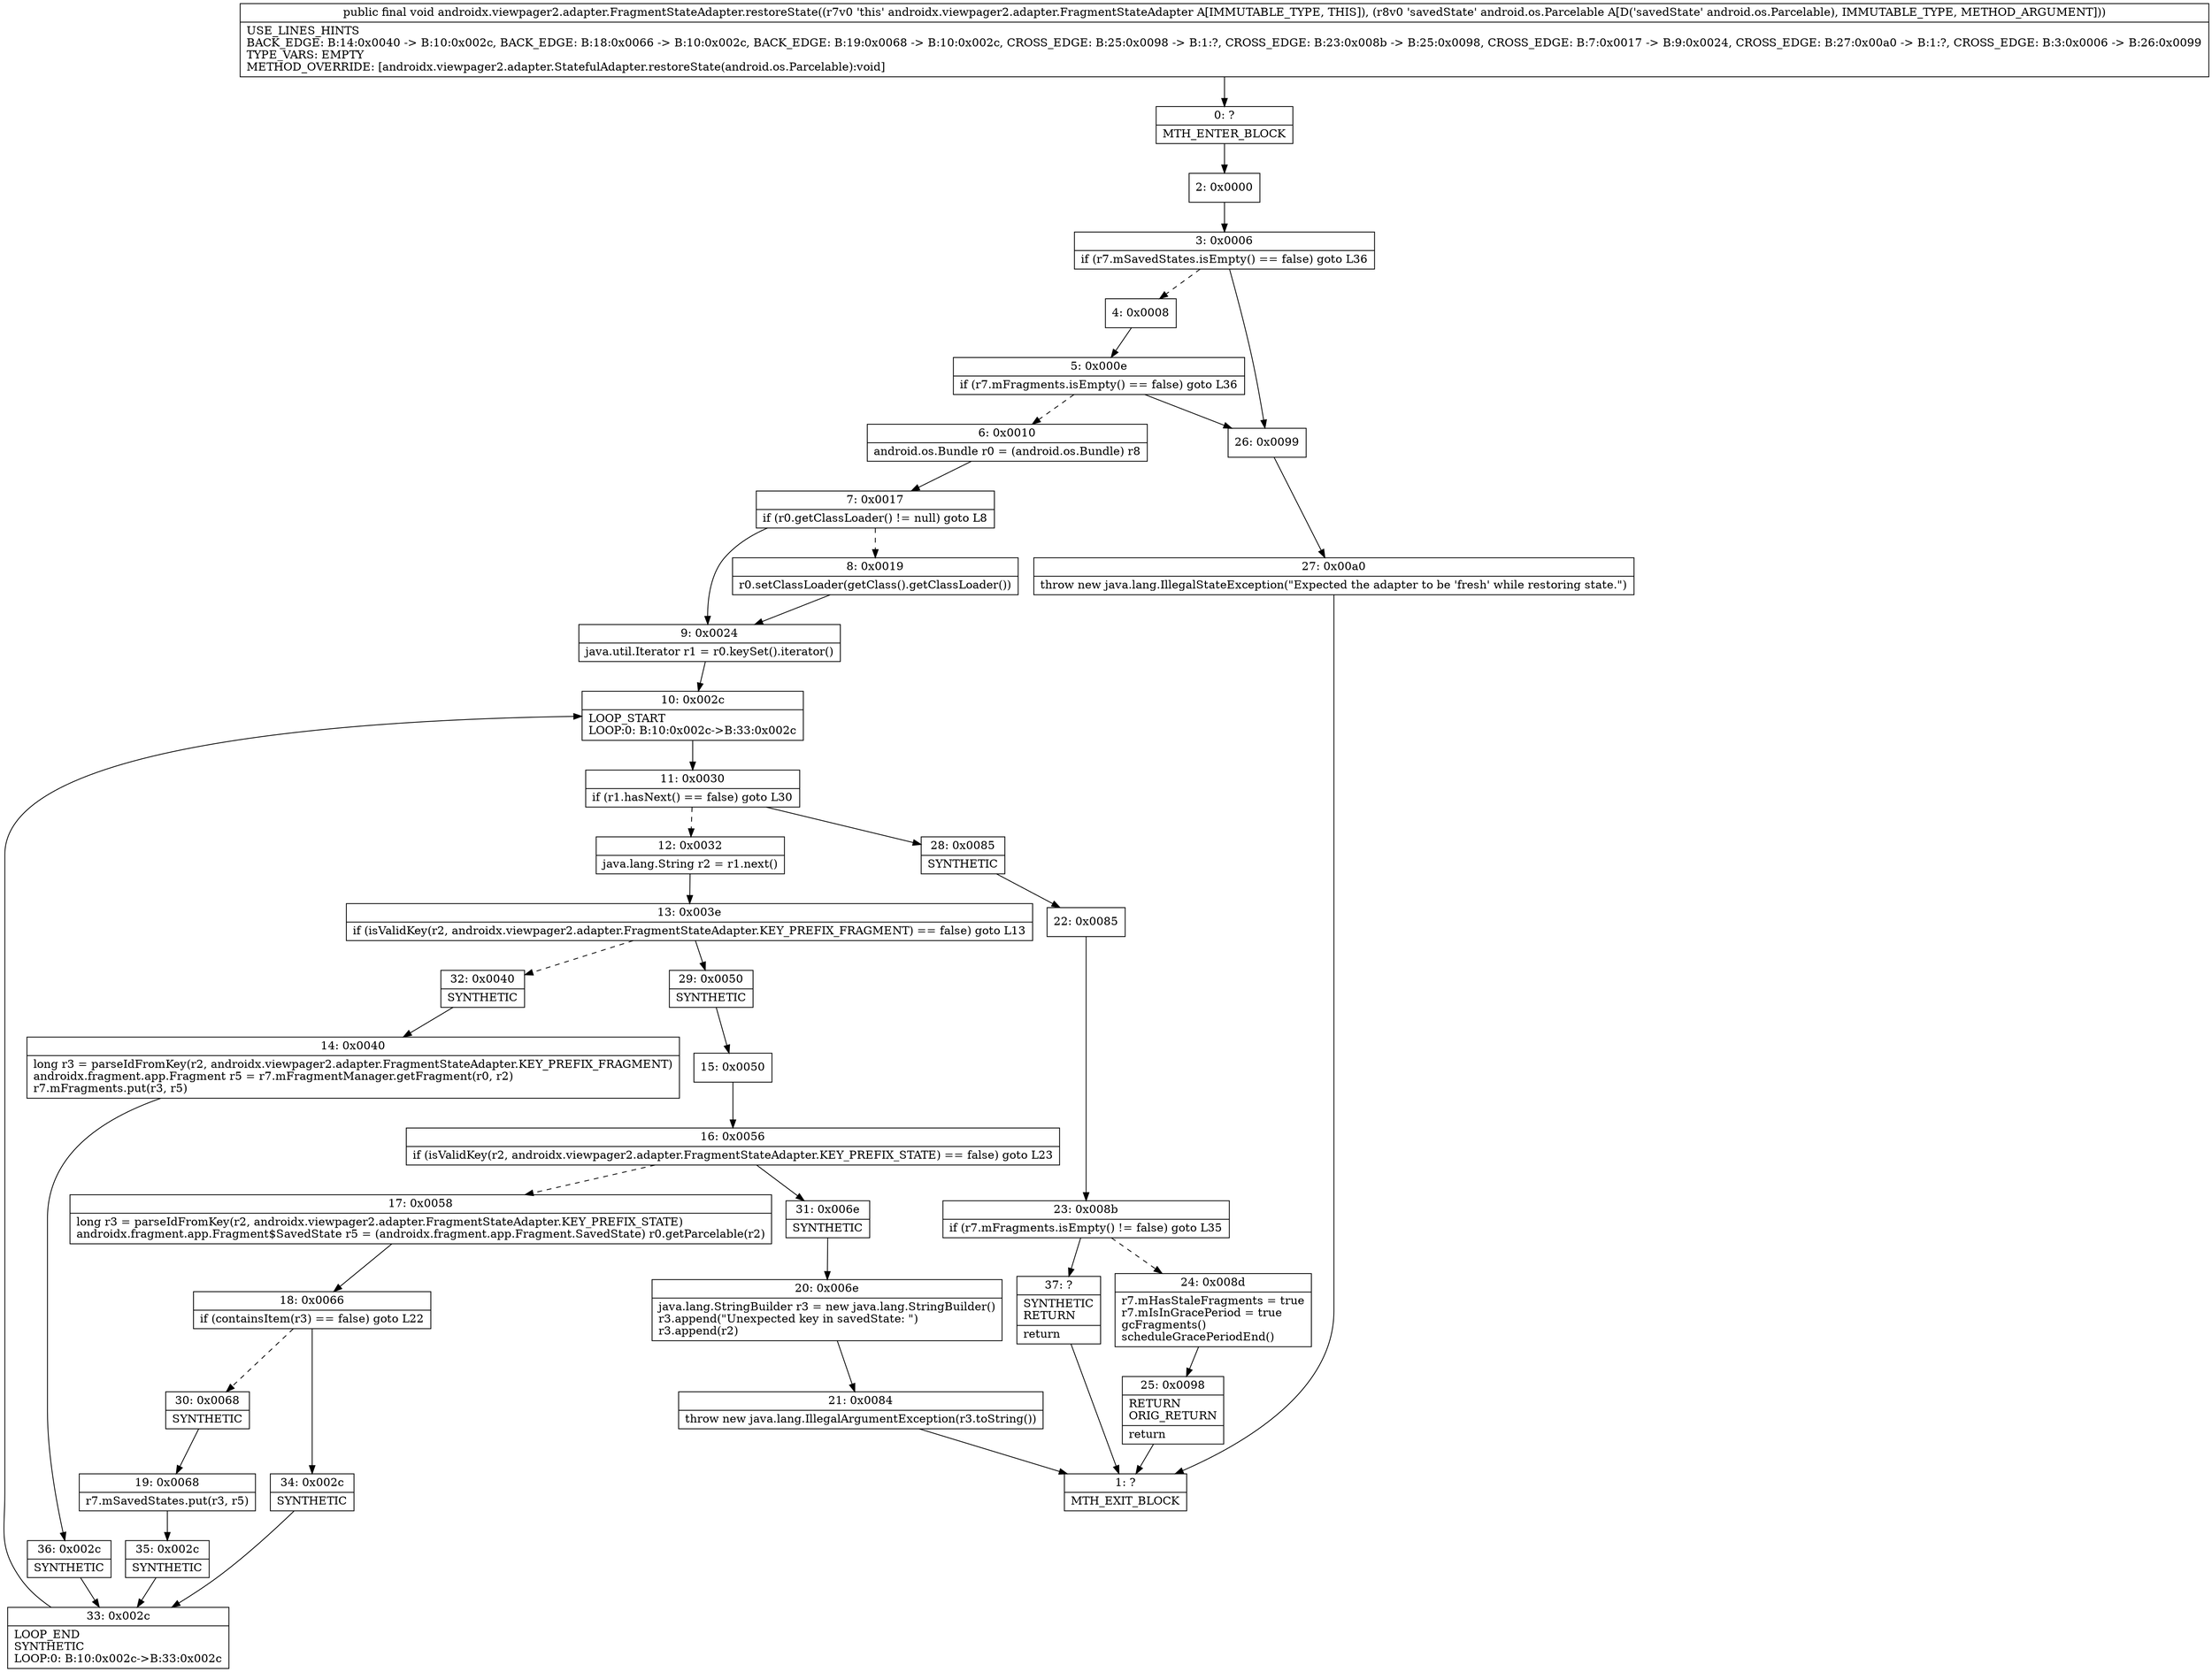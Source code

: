 digraph "CFG forandroidx.viewpager2.adapter.FragmentStateAdapter.restoreState(Landroid\/os\/Parcelable;)V" {
Node_0 [shape=record,label="{0\:\ ?|MTH_ENTER_BLOCK\l}"];
Node_2 [shape=record,label="{2\:\ 0x0000}"];
Node_3 [shape=record,label="{3\:\ 0x0006|if (r7.mSavedStates.isEmpty() == false) goto L36\l}"];
Node_4 [shape=record,label="{4\:\ 0x0008}"];
Node_5 [shape=record,label="{5\:\ 0x000e|if (r7.mFragments.isEmpty() == false) goto L36\l}"];
Node_6 [shape=record,label="{6\:\ 0x0010|android.os.Bundle r0 = (android.os.Bundle) r8\l}"];
Node_7 [shape=record,label="{7\:\ 0x0017|if (r0.getClassLoader() != null) goto L8\l}"];
Node_8 [shape=record,label="{8\:\ 0x0019|r0.setClassLoader(getClass().getClassLoader())\l}"];
Node_9 [shape=record,label="{9\:\ 0x0024|java.util.Iterator r1 = r0.keySet().iterator()\l}"];
Node_10 [shape=record,label="{10\:\ 0x002c|LOOP_START\lLOOP:0: B:10:0x002c\-\>B:33:0x002c\l}"];
Node_11 [shape=record,label="{11\:\ 0x0030|if (r1.hasNext() == false) goto L30\l}"];
Node_12 [shape=record,label="{12\:\ 0x0032|java.lang.String r2 = r1.next()\l}"];
Node_13 [shape=record,label="{13\:\ 0x003e|if (isValidKey(r2, androidx.viewpager2.adapter.FragmentStateAdapter.KEY_PREFIX_FRAGMENT) == false) goto L13\l}"];
Node_29 [shape=record,label="{29\:\ 0x0050|SYNTHETIC\l}"];
Node_15 [shape=record,label="{15\:\ 0x0050}"];
Node_16 [shape=record,label="{16\:\ 0x0056|if (isValidKey(r2, androidx.viewpager2.adapter.FragmentStateAdapter.KEY_PREFIX_STATE) == false) goto L23\l}"];
Node_17 [shape=record,label="{17\:\ 0x0058|long r3 = parseIdFromKey(r2, androidx.viewpager2.adapter.FragmentStateAdapter.KEY_PREFIX_STATE)\landroidx.fragment.app.Fragment$SavedState r5 = (androidx.fragment.app.Fragment.SavedState) r0.getParcelable(r2)\l}"];
Node_18 [shape=record,label="{18\:\ 0x0066|if (containsItem(r3) == false) goto L22\l}"];
Node_30 [shape=record,label="{30\:\ 0x0068|SYNTHETIC\l}"];
Node_19 [shape=record,label="{19\:\ 0x0068|r7.mSavedStates.put(r3, r5)\l}"];
Node_35 [shape=record,label="{35\:\ 0x002c|SYNTHETIC\l}"];
Node_33 [shape=record,label="{33\:\ 0x002c|LOOP_END\lSYNTHETIC\lLOOP:0: B:10:0x002c\-\>B:33:0x002c\l}"];
Node_34 [shape=record,label="{34\:\ 0x002c|SYNTHETIC\l}"];
Node_31 [shape=record,label="{31\:\ 0x006e|SYNTHETIC\l}"];
Node_20 [shape=record,label="{20\:\ 0x006e|java.lang.StringBuilder r3 = new java.lang.StringBuilder()\lr3.append(\"Unexpected key in savedState: \")\lr3.append(r2)\l}"];
Node_21 [shape=record,label="{21\:\ 0x0084|throw new java.lang.IllegalArgumentException(r3.toString())\l}"];
Node_1 [shape=record,label="{1\:\ ?|MTH_EXIT_BLOCK\l}"];
Node_32 [shape=record,label="{32\:\ 0x0040|SYNTHETIC\l}"];
Node_14 [shape=record,label="{14\:\ 0x0040|long r3 = parseIdFromKey(r2, androidx.viewpager2.adapter.FragmentStateAdapter.KEY_PREFIX_FRAGMENT)\landroidx.fragment.app.Fragment r5 = r7.mFragmentManager.getFragment(r0, r2)\lr7.mFragments.put(r3, r5)\l}"];
Node_36 [shape=record,label="{36\:\ 0x002c|SYNTHETIC\l}"];
Node_28 [shape=record,label="{28\:\ 0x0085|SYNTHETIC\l}"];
Node_22 [shape=record,label="{22\:\ 0x0085}"];
Node_23 [shape=record,label="{23\:\ 0x008b|if (r7.mFragments.isEmpty() != false) goto L35\l}"];
Node_24 [shape=record,label="{24\:\ 0x008d|r7.mHasStaleFragments = true\lr7.mIsInGracePeriod = true\lgcFragments()\lscheduleGracePeriodEnd()\l}"];
Node_25 [shape=record,label="{25\:\ 0x0098|RETURN\lORIG_RETURN\l|return\l}"];
Node_37 [shape=record,label="{37\:\ ?|SYNTHETIC\lRETURN\l|return\l}"];
Node_26 [shape=record,label="{26\:\ 0x0099}"];
Node_27 [shape=record,label="{27\:\ 0x00a0|throw new java.lang.IllegalStateException(\"Expected the adapter to be 'fresh' while restoring state.\")\l}"];
MethodNode[shape=record,label="{public final void androidx.viewpager2.adapter.FragmentStateAdapter.restoreState((r7v0 'this' androidx.viewpager2.adapter.FragmentStateAdapter A[IMMUTABLE_TYPE, THIS]), (r8v0 'savedState' android.os.Parcelable A[D('savedState' android.os.Parcelable), IMMUTABLE_TYPE, METHOD_ARGUMENT]))  | USE_LINES_HINTS\lBACK_EDGE: B:14:0x0040 \-\> B:10:0x002c, BACK_EDGE: B:18:0x0066 \-\> B:10:0x002c, BACK_EDGE: B:19:0x0068 \-\> B:10:0x002c, CROSS_EDGE: B:25:0x0098 \-\> B:1:?, CROSS_EDGE: B:23:0x008b \-\> B:25:0x0098, CROSS_EDGE: B:7:0x0017 \-\> B:9:0x0024, CROSS_EDGE: B:27:0x00a0 \-\> B:1:?, CROSS_EDGE: B:3:0x0006 \-\> B:26:0x0099\lTYPE_VARS: EMPTY\lMETHOD_OVERRIDE: [androidx.viewpager2.adapter.StatefulAdapter.restoreState(android.os.Parcelable):void]\l}"];
MethodNode -> Node_0;Node_0 -> Node_2;
Node_2 -> Node_3;
Node_3 -> Node_4[style=dashed];
Node_3 -> Node_26;
Node_4 -> Node_5;
Node_5 -> Node_6[style=dashed];
Node_5 -> Node_26;
Node_6 -> Node_7;
Node_7 -> Node_8[style=dashed];
Node_7 -> Node_9;
Node_8 -> Node_9;
Node_9 -> Node_10;
Node_10 -> Node_11;
Node_11 -> Node_12[style=dashed];
Node_11 -> Node_28;
Node_12 -> Node_13;
Node_13 -> Node_29;
Node_13 -> Node_32[style=dashed];
Node_29 -> Node_15;
Node_15 -> Node_16;
Node_16 -> Node_17[style=dashed];
Node_16 -> Node_31;
Node_17 -> Node_18;
Node_18 -> Node_30[style=dashed];
Node_18 -> Node_34;
Node_30 -> Node_19;
Node_19 -> Node_35;
Node_35 -> Node_33;
Node_33 -> Node_10;
Node_34 -> Node_33;
Node_31 -> Node_20;
Node_20 -> Node_21;
Node_21 -> Node_1;
Node_32 -> Node_14;
Node_14 -> Node_36;
Node_36 -> Node_33;
Node_28 -> Node_22;
Node_22 -> Node_23;
Node_23 -> Node_24[style=dashed];
Node_23 -> Node_37;
Node_24 -> Node_25;
Node_25 -> Node_1;
Node_37 -> Node_1;
Node_26 -> Node_27;
Node_27 -> Node_1;
}

